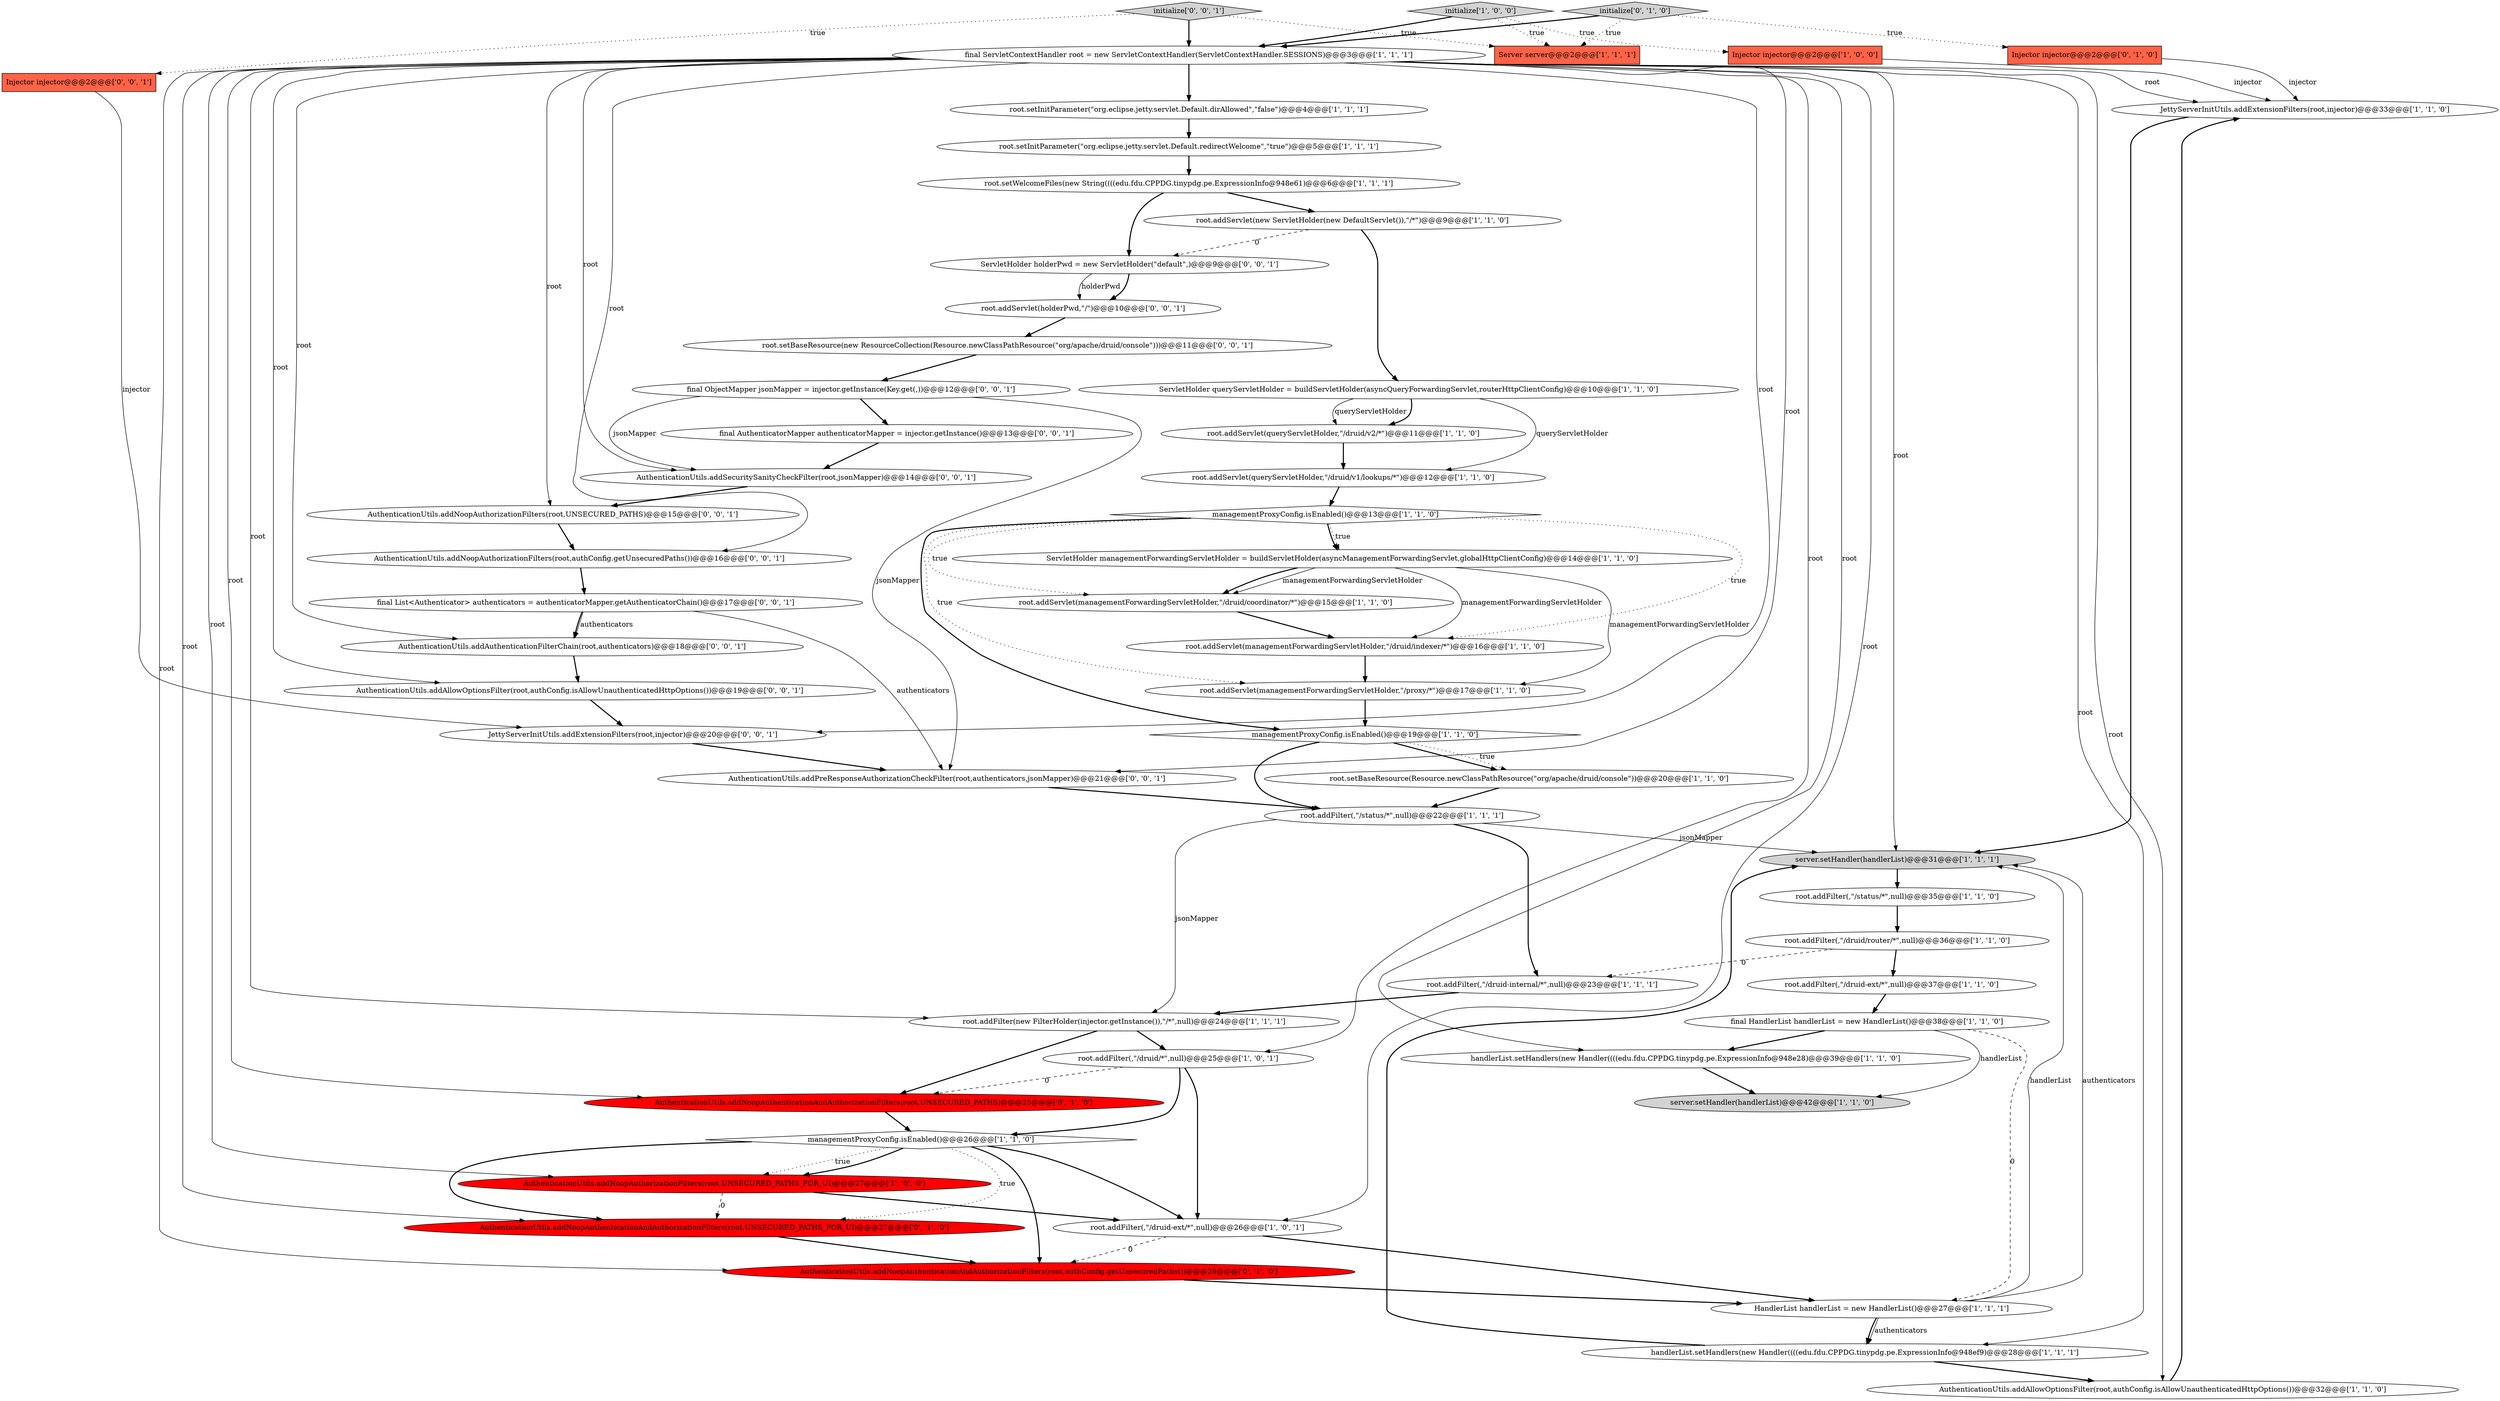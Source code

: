 digraph {
31 [style = filled, label = "JettyServerInitUtils.addExtensionFilters(root,injector)@@@33@@@['1', '1', '0']", fillcolor = white, shape = ellipse image = "AAA0AAABBB1BBB"];
24 [style = filled, label = "root.addFilter(,\"/druid-internal/*\",null)@@@23@@@['1', '1', '1']", fillcolor = white, shape = ellipse image = "AAA0AAABBB1BBB"];
21 [style = filled, label = "root.setBaseResource(Resource.newClassPathResource(\"org/apache/druid/console\"))@@@20@@@['1', '1', '0']", fillcolor = white, shape = ellipse image = "AAA0AAABBB1BBB"];
51 [style = filled, label = "AuthenticationUtils.addNoopAuthorizationFilters(root,authConfig.getUnsecuredPaths())@@@16@@@['0', '0', '1']", fillcolor = white, shape = ellipse image = "AAA0AAABBB3BBB"];
6 [style = filled, label = "managementProxyConfig.isEnabled()@@@13@@@['1', '1', '0']", fillcolor = white, shape = diamond image = "AAA0AAABBB1BBB"];
17 [style = filled, label = "managementProxyConfig.isEnabled()@@@26@@@['1', '1', '0']", fillcolor = white, shape = diamond image = "AAA0AAABBB1BBB"];
37 [style = filled, label = "Injector injector@@@2@@@['0', '1', '0']", fillcolor = tomato, shape = box image = "AAA0AAABBB2BBB"];
2 [style = filled, label = "root.setInitParameter(\"org.eclipse.jetty.servlet.Default.redirectWelcome\",\"true\")@@@5@@@['1', '1', '1']", fillcolor = white, shape = ellipse image = "AAA0AAABBB1BBB"];
52 [style = filled, label = "final List<Authenticator> authenticators = authenticatorMapper.getAuthenticatorChain()@@@17@@@['0', '0', '1']", fillcolor = white, shape = ellipse image = "AAA0AAABBB3BBB"];
27 [style = filled, label = "root.addFilter(,\"/druid/router/*\",null)@@@36@@@['1', '1', '0']", fillcolor = white, shape = ellipse image = "AAA0AAABBB1BBB"];
13 [style = filled, label = "ServletHolder queryServletHolder = buildServletHolder(asyncQueryForwardingServlet,routerHttpClientConfig)@@@10@@@['1', '1', '0']", fillcolor = white, shape = ellipse image = "AAA0AAABBB1BBB"];
3 [style = filled, label = "root.addServlet(managementForwardingServletHolder,\"/druid/coordinator/*\")@@@15@@@['1', '1', '0']", fillcolor = white, shape = ellipse image = "AAA0AAABBB1BBB"];
25 [style = filled, label = "Server server@@@2@@@['1', '1', '1']", fillcolor = tomato, shape = box image = "AAA0AAABBB1BBB"];
55 [style = filled, label = "AuthenticationUtils.addSecuritySanityCheckFilter(root,jsonMapper)@@@14@@@['0', '0', '1']", fillcolor = white, shape = ellipse image = "AAA0AAABBB3BBB"];
39 [style = filled, label = "AuthenticationUtils.addNoopAuthenticationAndAuthorizationFilters(root,UNSECURED_PATHS_FOR_UI)@@@27@@@['0', '1', '0']", fillcolor = red, shape = ellipse image = "AAA1AAABBB2BBB"];
47 [style = filled, label = "root.addServlet(holderPwd,\"/\")@@@10@@@['0', '0', '1']", fillcolor = white, shape = ellipse image = "AAA0AAABBB3BBB"];
46 [style = filled, label = "final AuthenticatorMapper authenticatorMapper = injector.getInstance()@@@13@@@['0', '0', '1']", fillcolor = white, shape = ellipse image = "AAA0AAABBB3BBB"];
20 [style = filled, label = "final HandlerList handlerList = new HandlerList()@@@38@@@['1', '1', '0']", fillcolor = white, shape = ellipse image = "AAA0AAABBB1BBB"];
38 [style = filled, label = "AuthenticationUtils.addNoopAuthenticationAndAuthorizationFilters(root,UNSECURED_PATHS)@@@25@@@['0', '1', '0']", fillcolor = red, shape = ellipse image = "AAA1AAABBB2BBB"];
33 [style = filled, label = "server.setHandler(handlerList)@@@42@@@['1', '1', '0']", fillcolor = lightgray, shape = ellipse image = "AAA0AAABBB1BBB"];
12 [style = filled, label = "initialize['1', '0', '0']", fillcolor = lightgray, shape = diamond image = "AAA0AAABBB1BBB"];
30 [style = filled, label = "root.addFilter(,\"/druid/*\",null)@@@25@@@['1', '0', '1']", fillcolor = white, shape = ellipse image = "AAA0AAABBB1BBB"];
7 [style = filled, label = "root.addFilter(new FilterHolder(injector.getInstance()),\"/*\",null)@@@24@@@['1', '1', '1']", fillcolor = white, shape = ellipse image = "AAA0AAABBB1BBB"];
1 [style = filled, label = "handlerList.setHandlers(new Handler((((edu.fdu.CPPDG.tinypdg.pe.ExpressionInfo@948ef9)@@@28@@@['1', '1', '1']", fillcolor = white, shape = ellipse image = "AAA0AAABBB1BBB"];
23 [style = filled, label = "root.addFilter(,\"/status/*\",null)@@@35@@@['1', '1', '0']", fillcolor = white, shape = ellipse image = "AAA0AAABBB1BBB"];
40 [style = filled, label = "AuthenticationUtils.addNoopAuthenticationAndAuthorizationFilters(root,authConfig.getUnsecuredPaths())@@@29@@@['0', '1', '0']", fillcolor = red, shape = ellipse image = "AAA1AAABBB2BBB"];
26 [style = filled, label = "managementProxyConfig.isEnabled()@@@19@@@['1', '1', '0']", fillcolor = white, shape = diamond image = "AAA0AAABBB1BBB"];
45 [style = filled, label = "JettyServerInitUtils.addExtensionFilters(root,injector)@@@20@@@['0', '0', '1']", fillcolor = white, shape = ellipse image = "AAA0AAABBB3BBB"];
0 [style = filled, label = "root.addServlet(queryServletHolder,\"/druid/v2/*\")@@@11@@@['1', '1', '0']", fillcolor = white, shape = ellipse image = "AAA0AAABBB1BBB"];
14 [style = filled, label = "root.addServlet(new ServletHolder(new DefaultServlet()),\"/*\")@@@9@@@['1', '1', '0']", fillcolor = white, shape = ellipse image = "AAA0AAABBB1BBB"];
10 [style = filled, label = "root.setWelcomeFiles(new String((((edu.fdu.CPPDG.tinypdg.pe.ExpressionInfo@948e61)@@@6@@@['1', '1', '1']", fillcolor = white, shape = ellipse image = "AAA0AAABBB1BBB"];
28 [style = filled, label = "root.addServlet(managementForwardingServletHolder,\"/druid/indexer/*\")@@@16@@@['1', '1', '0']", fillcolor = white, shape = ellipse image = "AAA0AAABBB1BBB"];
34 [style = filled, label = "ServletHolder managementForwardingServletHolder = buildServletHolder(asyncManagementForwardingServlet,globalHttpClientConfig)@@@14@@@['1', '1', '0']", fillcolor = white, shape = ellipse image = "AAA0AAABBB1BBB"];
43 [style = filled, label = "ServletHolder holderPwd = new ServletHolder(\"default\",)@@@9@@@['0', '0', '1']", fillcolor = white, shape = ellipse image = "AAA0AAABBB3BBB"];
48 [style = filled, label = "AuthenticationUtils.addNoopAuthorizationFilters(root,UNSECURED_PATHS)@@@15@@@['0', '0', '1']", fillcolor = white, shape = ellipse image = "AAA0AAABBB3BBB"];
22 [style = filled, label = "AuthenticationUtils.addNoopAuthorizationFilters(root,UNSECURED_PATHS_FOR_UI)@@@27@@@['1', '0', '0']", fillcolor = red, shape = ellipse image = "AAA1AAABBB1BBB"];
11 [style = filled, label = "root.addFilter(,\"/druid-ext/*\",null)@@@26@@@['1', '0', '1']", fillcolor = white, shape = ellipse image = "AAA0AAABBB1BBB"];
53 [style = filled, label = "initialize['0', '0', '1']", fillcolor = lightgray, shape = diamond image = "AAA0AAABBB3BBB"];
4 [style = filled, label = "HandlerList handlerList = new HandlerList()@@@27@@@['1', '1', '1']", fillcolor = white, shape = ellipse image = "AAA0AAABBB1BBB"];
5 [style = filled, label = "Injector injector@@@2@@@['1', '0', '0']", fillcolor = tomato, shape = box image = "AAA0AAABBB1BBB"];
8 [style = filled, label = "handlerList.setHandlers(new Handler((((edu.fdu.CPPDG.tinypdg.pe.ExpressionInfo@948e28)@@@39@@@['1', '1', '0']", fillcolor = white, shape = ellipse image = "AAA0AAABBB1BBB"];
15 [style = filled, label = "final ServletContextHandler root = new ServletContextHandler(ServletContextHandler.SESSIONS)@@@3@@@['1', '1', '1']", fillcolor = white, shape = ellipse image = "AAA0AAABBB1BBB"];
18 [style = filled, label = "AuthenticationUtils.addAllowOptionsFilter(root,authConfig.isAllowUnauthenticatedHttpOptions())@@@32@@@['1', '1', '0']", fillcolor = white, shape = ellipse image = "AAA0AAABBB1BBB"];
41 [style = filled, label = "AuthenticationUtils.addAuthenticationFilterChain(root,authenticators)@@@18@@@['0', '0', '1']", fillcolor = white, shape = ellipse image = "AAA0AAABBB3BBB"];
42 [style = filled, label = "Injector injector@@@2@@@['0', '0', '1']", fillcolor = tomato, shape = box image = "AAA0AAABBB3BBB"];
32 [style = filled, label = "root.addServlet(managementForwardingServletHolder,\"/proxy/*\")@@@17@@@['1', '1', '0']", fillcolor = white, shape = ellipse image = "AAA0AAABBB1BBB"];
16 [style = filled, label = "root.addFilter(,\"/status/*\",null)@@@22@@@['1', '1', '1']", fillcolor = white, shape = ellipse image = "AAA0AAABBB1BBB"];
35 [style = filled, label = "root.addServlet(queryServletHolder,\"/druid/v1/lookups/*\")@@@12@@@['1', '1', '0']", fillcolor = white, shape = ellipse image = "AAA0AAABBB1BBB"];
49 [style = filled, label = "final ObjectMapper jsonMapper = injector.getInstance(Key.get(,))@@@12@@@['0', '0', '1']", fillcolor = white, shape = ellipse image = "AAA0AAABBB3BBB"];
9 [style = filled, label = "root.setInitParameter(\"org.eclipse.jetty.servlet.Default.dirAllowed\",\"false\")@@@4@@@['1', '1', '1']", fillcolor = white, shape = ellipse image = "AAA0AAABBB1BBB"];
54 [style = filled, label = "AuthenticationUtils.addAllowOptionsFilter(root,authConfig.isAllowUnauthenticatedHttpOptions())@@@19@@@['0', '0', '1']", fillcolor = white, shape = ellipse image = "AAA0AAABBB3BBB"];
19 [style = filled, label = "root.addFilter(,\"/druid-ext/*\",null)@@@37@@@['1', '1', '0']", fillcolor = white, shape = ellipse image = "AAA0AAABBB1BBB"];
36 [style = filled, label = "initialize['0', '1', '0']", fillcolor = lightgray, shape = diamond image = "AAA0AAABBB2BBB"];
44 [style = filled, label = "root.setBaseResource(new ResourceCollection(Resource.newClassPathResource(\"org/apache/druid/console\")))@@@11@@@['0', '0', '1']", fillcolor = white, shape = ellipse image = "AAA0AAABBB3BBB"];
29 [style = filled, label = "server.setHandler(handlerList)@@@31@@@['1', '1', '1']", fillcolor = lightgray, shape = ellipse image = "AAA0AAABBB1BBB"];
50 [style = filled, label = "AuthenticationUtils.addPreResponseAuthorizationCheckFilter(root,authenticators,jsonMapper)@@@21@@@['0', '0', '1']", fillcolor = white, shape = ellipse image = "AAA0AAABBB3BBB"];
40->4 [style = bold, label=""];
7->30 [style = bold, label=""];
11->40 [style = dashed, label="0"];
15->29 [style = solid, label="root"];
6->32 [style = dotted, label="true"];
55->48 [style = bold, label=""];
30->11 [style = bold, label=""];
48->51 [style = bold, label=""];
27->24 [style = dashed, label="0"];
21->16 [style = bold, label=""];
27->19 [style = bold, label=""];
20->4 [style = dashed, label="0"];
49->55 [style = solid, label="jsonMapper"];
49->50 [style = solid, label="jsonMapper"];
41->54 [style = bold, label=""];
6->3 [style = dotted, label="true"];
17->39 [style = dotted, label="true"];
15->31 [style = solid, label="root"];
18->31 [style = bold, label=""];
15->22 [style = solid, label="root"];
15->50 [style = solid, label="root"];
34->3 [style = solid, label="managementForwardingServletHolder"];
10->14 [style = bold, label=""];
9->2 [style = bold, label=""];
15->7 [style = solid, label="root"];
19->20 [style = bold, label=""];
15->55 [style = solid, label="root"];
31->29 [style = bold, label=""];
44->49 [style = bold, label=""];
15->51 [style = solid, label="root"];
29->23 [style = bold, label=""];
16->29 [style = solid, label="jsonMapper"];
32->26 [style = bold, label=""];
26->16 [style = bold, label=""];
20->8 [style = bold, label=""];
43->47 [style = bold, label=""];
20->33 [style = solid, label="handlerList"];
15->30 [style = solid, label="root"];
15->9 [style = bold, label=""];
49->46 [style = bold, label=""];
17->39 [style = bold, label=""];
16->7 [style = solid, label="jsonMapper"];
47->44 [style = bold, label=""];
4->29 [style = solid, label="handlerList"];
15->45 [style = solid, label="root"];
24->7 [style = bold, label=""];
38->17 [style = bold, label=""];
5->31 [style = solid, label="injector"];
22->11 [style = bold, label=""];
12->25 [style = dotted, label="true"];
15->39 [style = solid, label="root"];
13->35 [style = solid, label="queryServletHolder"];
13->0 [style = bold, label=""];
15->54 [style = solid, label="root"];
30->38 [style = dashed, label="0"];
8->33 [style = bold, label=""];
15->8 [style = solid, label="root"];
6->26 [style = bold, label=""];
30->17 [style = bold, label=""];
6->34 [style = bold, label=""];
10->43 [style = bold, label=""];
15->11 [style = solid, label="root"];
16->24 [style = bold, label=""];
53->25 [style = dotted, label="true"];
11->4 [style = bold, label=""];
52->41 [style = bold, label=""];
17->40 [style = bold, label=""];
42->45 [style = solid, label="injector"];
51->52 [style = bold, label=""];
15->18 [style = solid, label="root"];
2->10 [style = bold, label=""];
36->37 [style = dotted, label="true"];
28->32 [style = bold, label=""];
26->21 [style = bold, label=""];
53->42 [style = dotted, label="true"];
3->28 [style = bold, label=""];
39->40 [style = bold, label=""];
4->1 [style = solid, label="authenticators"];
17->22 [style = dotted, label="true"];
4->1 [style = bold, label=""];
14->13 [style = bold, label=""];
1->29 [style = bold, label=""];
34->28 [style = solid, label="managementForwardingServletHolder"];
46->55 [style = bold, label=""];
43->47 [style = solid, label="holderPwd"];
52->50 [style = solid, label="authenticators"];
54->45 [style = bold, label=""];
23->27 [style = bold, label=""];
35->6 [style = bold, label=""];
52->41 [style = solid, label="authenticators"];
36->15 [style = bold, label=""];
12->15 [style = bold, label=""];
50->16 [style = bold, label=""];
1->18 [style = bold, label=""];
15->48 [style = solid, label="root"];
17->22 [style = bold, label=""];
15->41 [style = solid, label="root"];
34->32 [style = solid, label="managementForwardingServletHolder"];
6->28 [style = dotted, label="true"];
7->38 [style = bold, label=""];
14->43 [style = dashed, label="0"];
4->29 [style = solid, label="authenticators"];
15->40 [style = solid, label="root"];
34->3 [style = bold, label=""];
12->5 [style = dotted, label="true"];
45->50 [style = bold, label=""];
26->21 [style = dotted, label="true"];
15->38 [style = solid, label="root"];
22->39 [style = dashed, label="0"];
0->35 [style = bold, label=""];
6->34 [style = dotted, label="true"];
15->1 [style = solid, label="root"];
53->15 [style = bold, label=""];
37->31 [style = solid, label="injector"];
13->0 [style = solid, label="queryServletHolder"];
36->25 [style = dotted, label="true"];
17->11 [style = bold, label=""];
}
